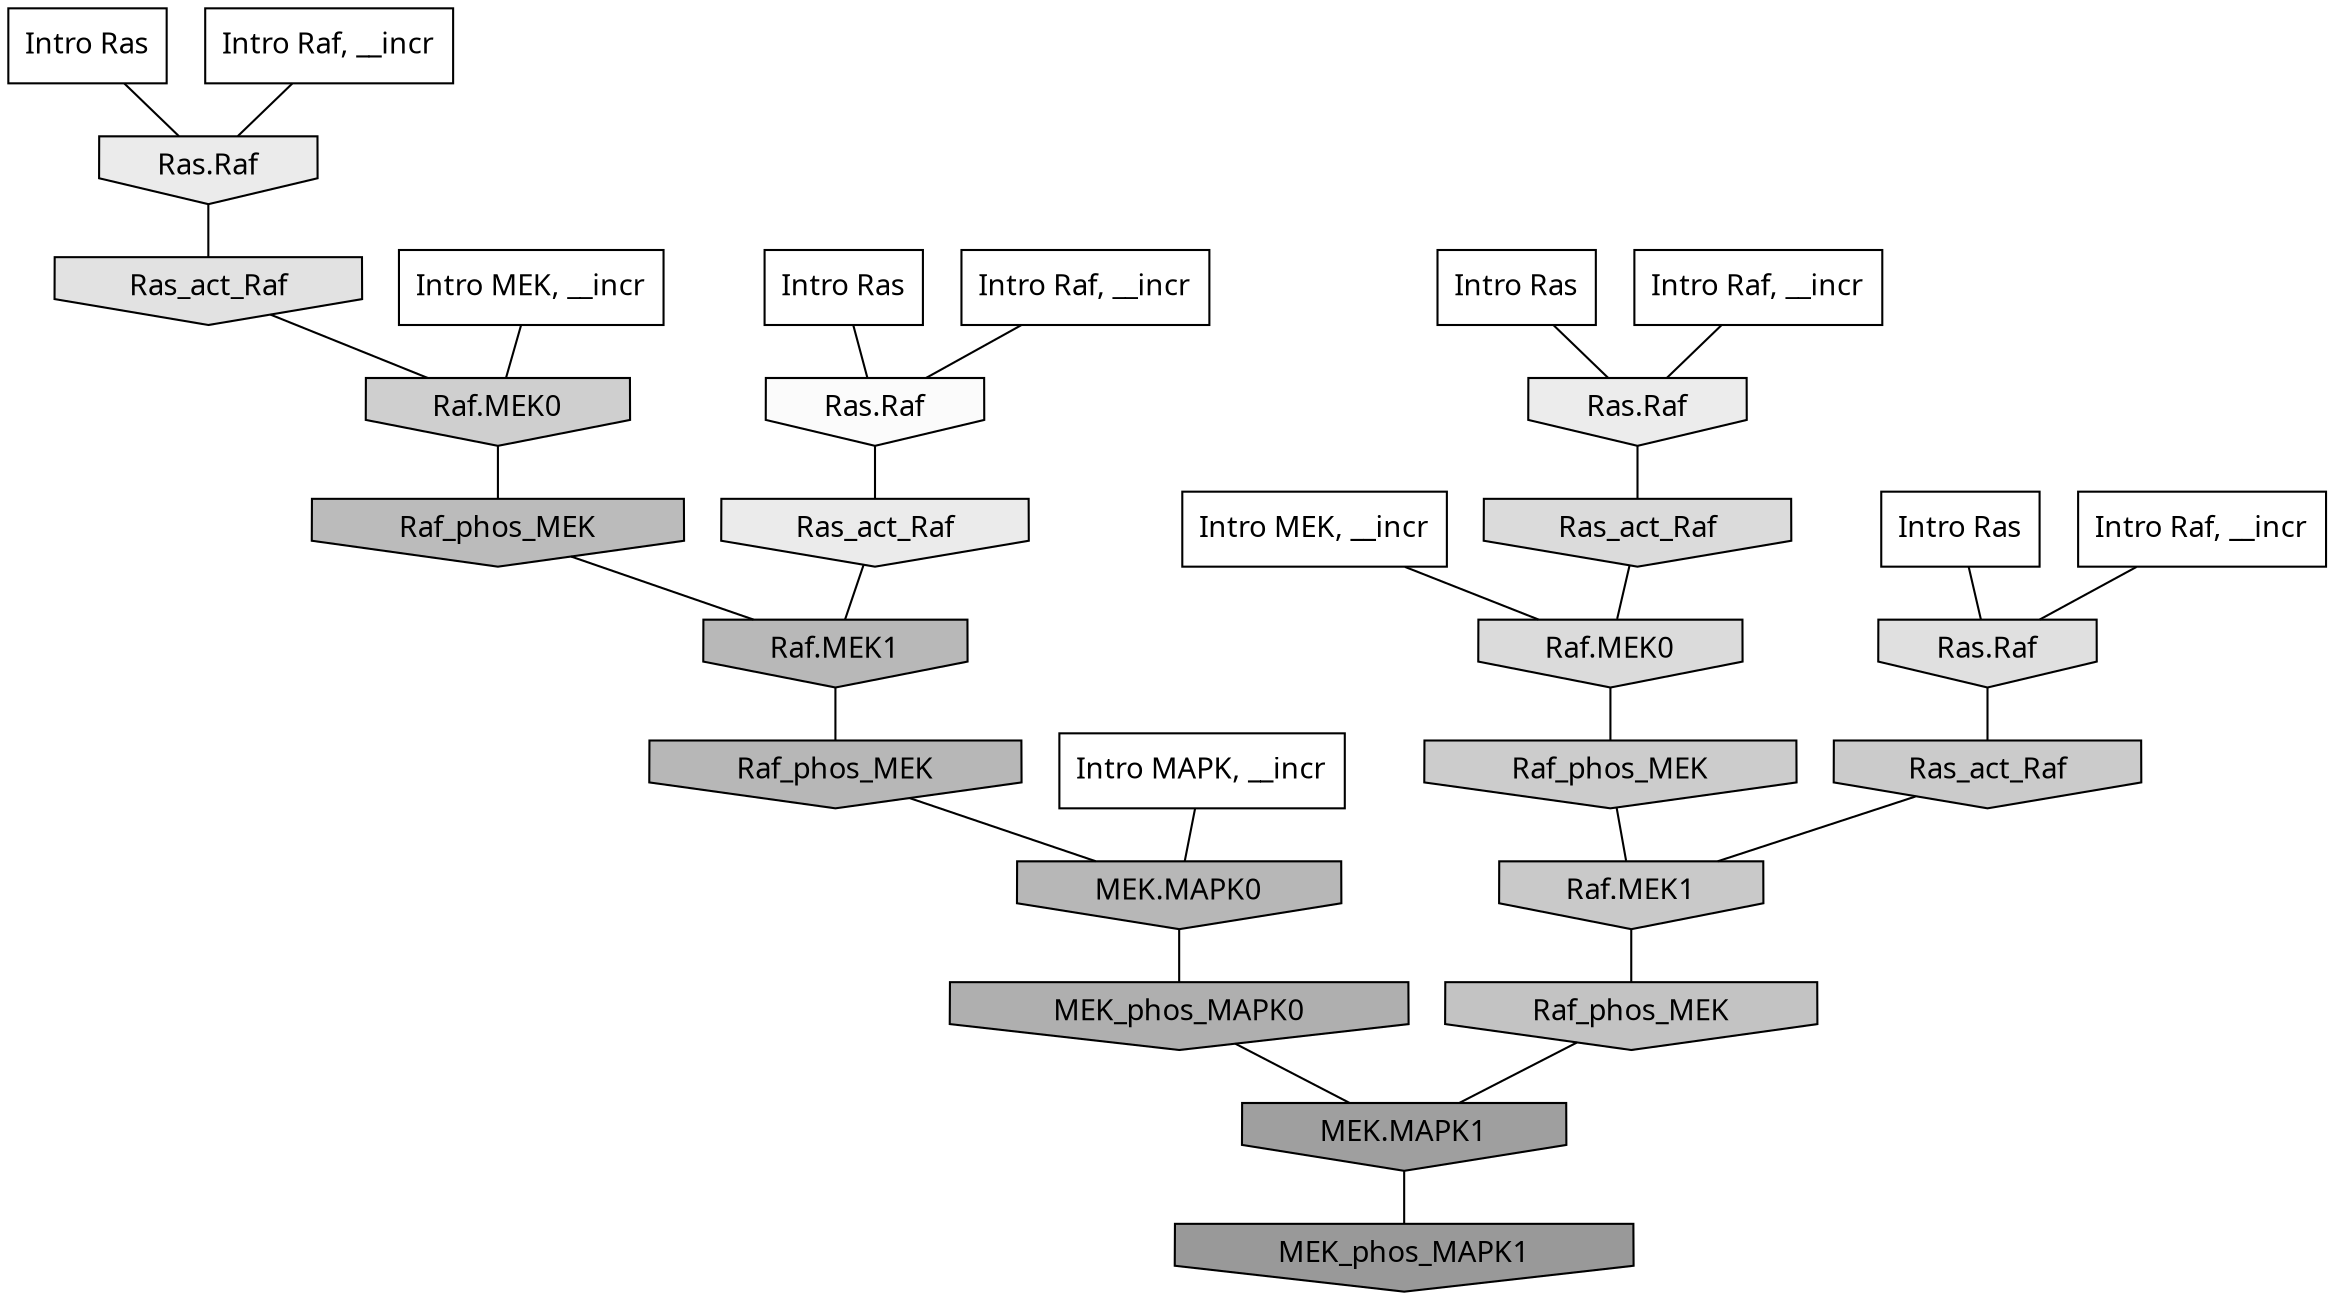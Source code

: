 digraph G{
  rankdir="TB";
  ranksep=0.30;
  node [fontname="CMU Serif"];
  edge [fontname="CMU Serif"];
  
  10 [label="Intro Ras", shape=rectangle, style=filled, fillcolor="0.000 0.000 1.000"]
  
  19 [label="Intro Ras", shape=rectangle, style=filled, fillcolor="0.000 0.000 1.000"]
  
  64 [label="Intro Ras", shape=rectangle, style=filled, fillcolor="0.000 0.000 1.000"]
  
  71 [label="Intro Ras", shape=rectangle, style=filled, fillcolor="0.000 0.000 1.000"]
  
  170 [label="Intro Raf, __incr", shape=rectangle, style=filled, fillcolor="0.000 0.000 1.000"]
  
  735 [label="Intro Raf, __incr", shape=rectangle, style=filled, fillcolor="0.000 0.000 1.000"]
  
  873 [label="Intro Raf, __incr", shape=rectangle, style=filled, fillcolor="0.000 0.000 1.000"]
  
  1070 [label="Intro Raf, __incr", shape=rectangle, style=filled, fillcolor="0.000 0.000 1.000"]
  
  1282 [label="Intro MEK, __incr", shape=rectangle, style=filled, fillcolor="0.000 0.000 1.000"]
  
  1313 [label="Intro MEK, __incr", shape=rectangle, style=filled, fillcolor="0.000 0.000 1.000"]
  
  2800 [label="Intro MAPK, __incr", shape=rectangle, style=filled, fillcolor="0.000 0.000 1.000"]
  
  3419 [label="Ras.Raf", shape=invhouse, style=filled, fillcolor="0.000 0.000 0.983"]
  
  3908 [label="Ras.Raf", shape=invhouse, style=filled, fillcolor="0.000 0.000 0.923"]
  
  3951 [label="Ras.Raf", shape=invhouse, style=filled, fillcolor="0.000 0.000 0.920"]
  
  3960 [label="Ras_act_Raf", shape=invhouse, style=filled, fillcolor="0.000 0.000 0.920"]
  
  4448 [label="Ras_act_Raf", shape=invhouse, style=filled, fillcolor="0.000 0.000 0.883"]
  
  4538 [label="Ras.Raf", shape=invhouse, style=filled, fillcolor="0.000 0.000 0.876"]
  
  4836 [label="Ras_act_Raf", shape=invhouse, style=filled, fillcolor="0.000 0.000 0.857"]
  
  4839 [label="Raf.MEK0", shape=invhouse, style=filled, fillcolor="0.000 0.000 0.857"]
  
  5501 [label="Raf.MEK0", shape=invhouse, style=filled, fillcolor="0.000 0.000 0.812"]
  
  5690 [label="Raf_phos_MEK", shape=invhouse, style=filled, fillcolor="0.000 0.000 0.799"]
  
  5773 [label="Ras_act_Raf", shape=invhouse, style=filled, fillcolor="0.000 0.000 0.795"]
  
  5935 [label="Raf.MEK1", shape=invhouse, style=filled, fillcolor="0.000 0.000 0.786"]
  
  6363 [label="Raf_phos_MEK", shape=invhouse, style=filled, fillcolor="0.000 0.000 0.763"]
  
  7091 [label="Raf_phos_MEK", shape=invhouse, style=filled, fillcolor="0.000 0.000 0.733"]
  
  7398 [label="Raf.MEK1", shape=invhouse, style=filled, fillcolor="0.000 0.000 0.722"]
  
  7571 [label="Raf_phos_MEK", shape=invhouse, style=filled, fillcolor="0.000 0.000 0.717"]
  
  7573 [label="MEK.MAPK0", shape=invhouse, style=filled, fillcolor="0.000 0.000 0.717"]
  
  8476 [label="MEK_phos_MAPK0", shape=invhouse, style=filled, fillcolor="0.000 0.000 0.685"]
  
  10821 [label="MEK.MAPK1", shape=invhouse, style=filled, fillcolor="0.000 0.000 0.623"]
  
  11931 [label="MEK_phos_MAPK1", shape=invhouse, style=filled, fillcolor="0.000 0.000 0.600"]
  
  
  10821 -> 11931 [dir=none, color="0.000 0.000 0.000"] 
  8476 -> 10821 [dir=none, color="0.000 0.000 0.000"] 
  7573 -> 8476 [dir=none, color="0.000 0.000 0.000"] 
  7571 -> 7573 [dir=none, color="0.000 0.000 0.000"] 
  7398 -> 7571 [dir=none, color="0.000 0.000 0.000"] 
  7091 -> 7398 [dir=none, color="0.000 0.000 0.000"] 
  6363 -> 10821 [dir=none, color="0.000 0.000 0.000"] 
  5935 -> 6363 [dir=none, color="0.000 0.000 0.000"] 
  5773 -> 5935 [dir=none, color="0.000 0.000 0.000"] 
  5690 -> 5935 [dir=none, color="0.000 0.000 0.000"] 
  5501 -> 7091 [dir=none, color="0.000 0.000 0.000"] 
  4839 -> 5690 [dir=none, color="0.000 0.000 0.000"] 
  4836 -> 4839 [dir=none, color="0.000 0.000 0.000"] 
  4538 -> 5773 [dir=none, color="0.000 0.000 0.000"] 
  4448 -> 5501 [dir=none, color="0.000 0.000 0.000"] 
  3960 -> 7398 [dir=none, color="0.000 0.000 0.000"] 
  3951 -> 4448 [dir=none, color="0.000 0.000 0.000"] 
  3908 -> 4836 [dir=none, color="0.000 0.000 0.000"] 
  3419 -> 3960 [dir=none, color="0.000 0.000 0.000"] 
  2800 -> 7573 [dir=none, color="0.000 0.000 0.000"] 
  1313 -> 5501 [dir=none, color="0.000 0.000 0.000"] 
  1282 -> 4839 [dir=none, color="0.000 0.000 0.000"] 
  1070 -> 4538 [dir=none, color="0.000 0.000 0.000"] 
  873 -> 3419 [dir=none, color="0.000 0.000 0.000"] 
  735 -> 3908 [dir=none, color="0.000 0.000 0.000"] 
  170 -> 3951 [dir=none, color="0.000 0.000 0.000"] 
  71 -> 3908 [dir=none, color="0.000 0.000 0.000"] 
  64 -> 4538 [dir=none, color="0.000 0.000 0.000"] 
  19 -> 3419 [dir=none, color="0.000 0.000 0.000"] 
  10 -> 3951 [dir=none, color="0.000 0.000 0.000"] 
  
  }
